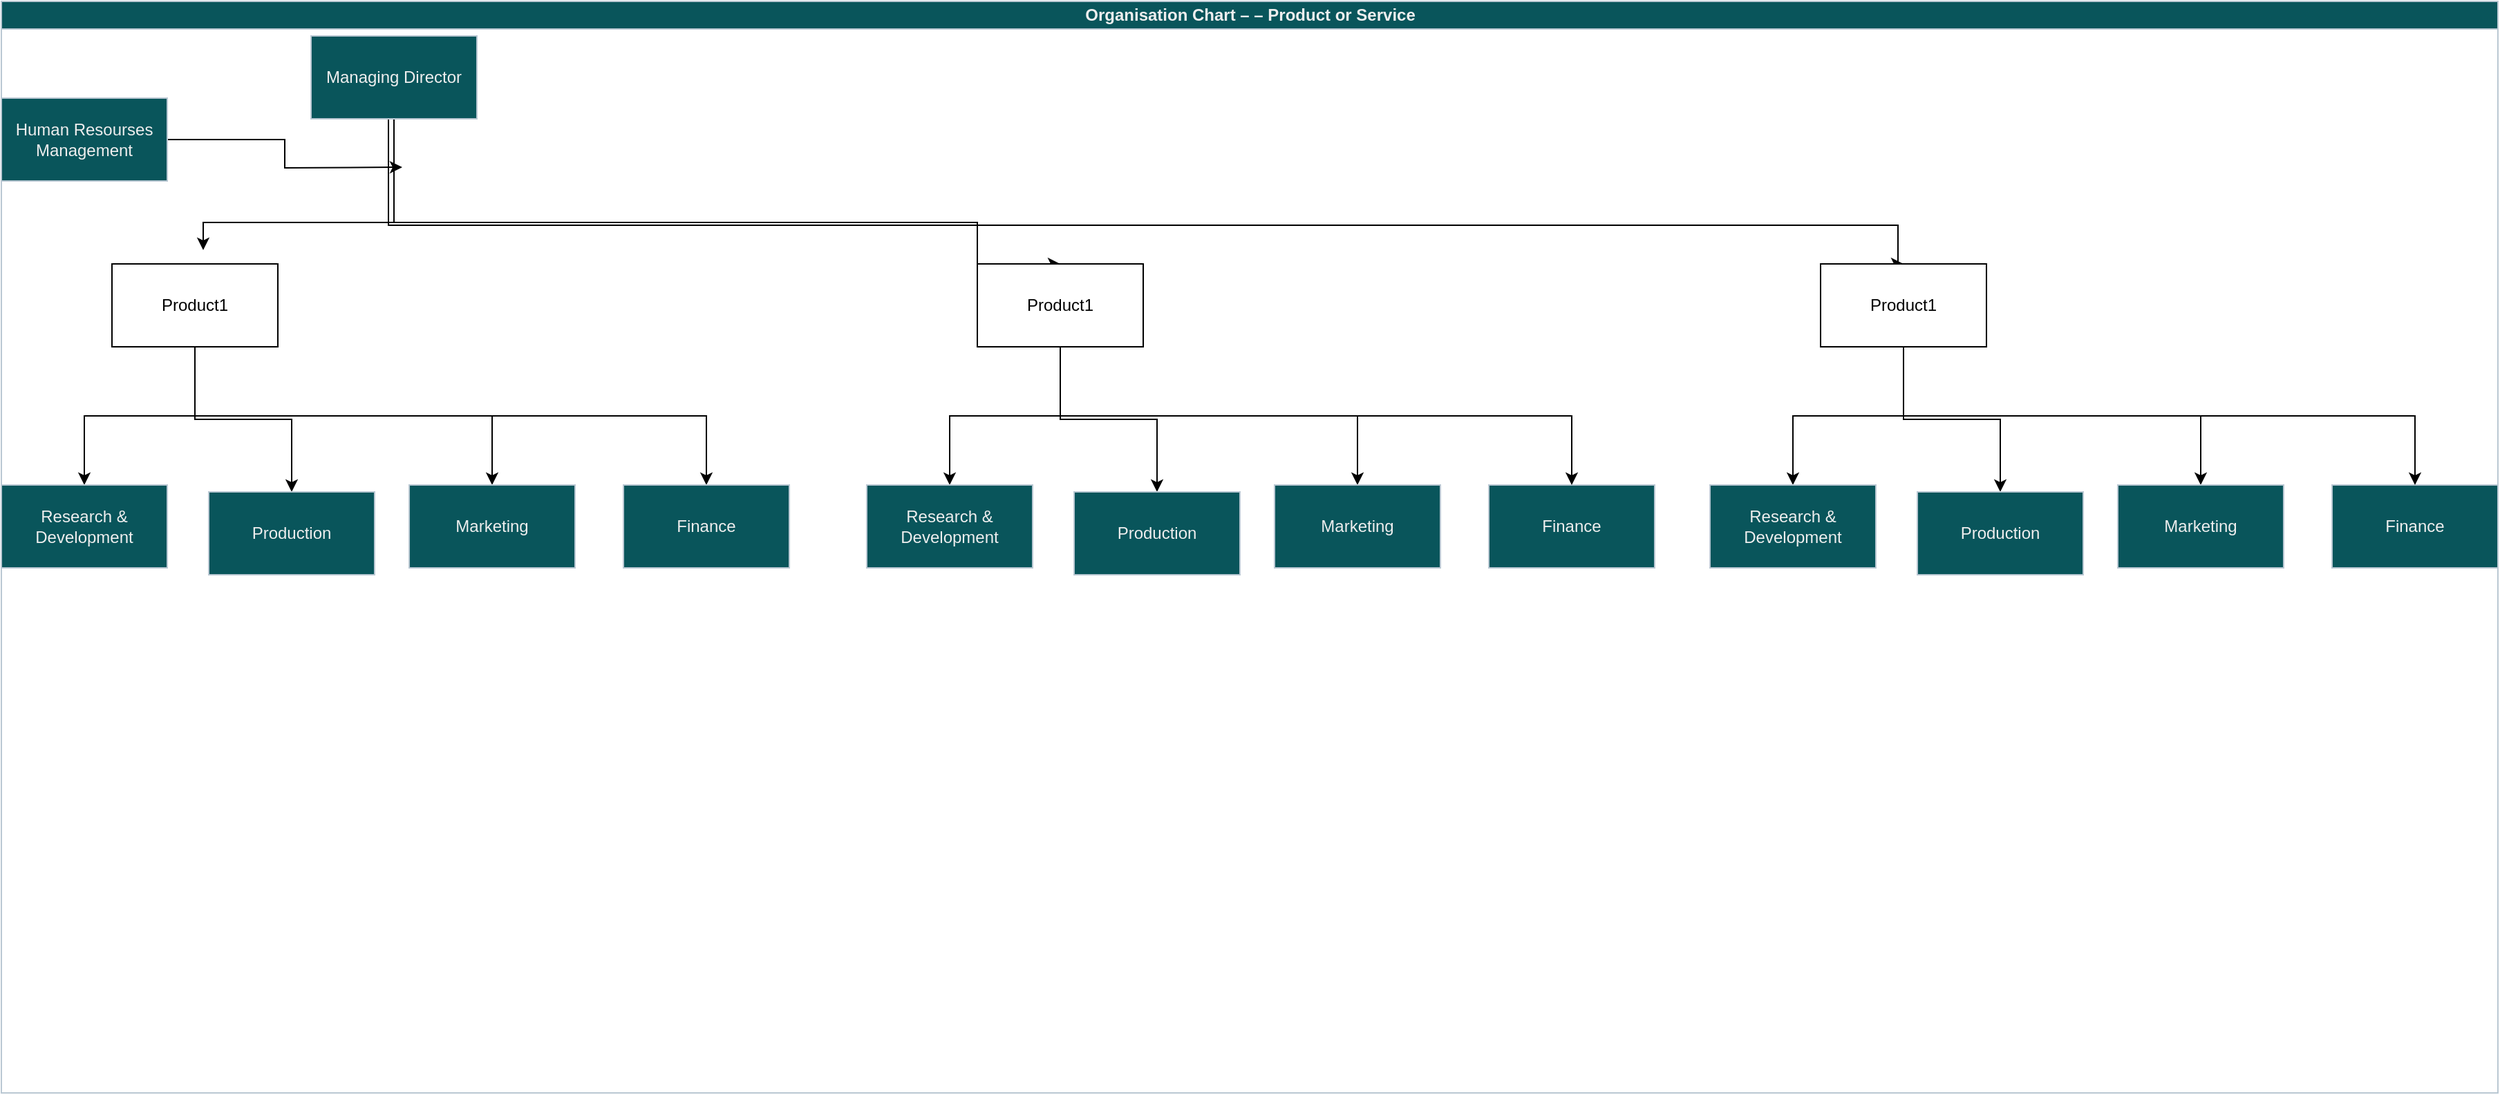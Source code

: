 <mxfile version="21.7.5" type="github">
  <diagram name="Page-1" id="b9IeArBSeiIrmDATI0ZP">
    <mxGraphModel dx="1218" dy="2091" grid="1" gridSize="10" guides="1" tooltips="1" connect="1" arrows="1" fold="1" page="1" pageScale="1" pageWidth="827" pageHeight="1169" math="0" shadow="0">
      <root>
        <mxCell id="0" />
        <mxCell id="1" parent="0" />
        <mxCell id="xiskA4ctPd6j8yVvfaqU-1" value="Organisation Chart – – Product or Service" style="swimlane;html=1;startSize=20;horizontal=1;containerType=tree;glass=0;labelBackgroundColor=none;fillColor=#09555B;strokeColor=#BAC8D3;fontColor=#EEEEEE;" vertex="1" parent="1">
          <mxGeometry x="150" y="-50" width="1806" height="790" as="geometry" />
        </mxCell>
        <mxCell id="xiskA4ctPd6j8yVvfaqU-33" style="edgeStyle=orthogonalEdgeStyle;rounded=0;orthogonalLoop=1;jettySize=auto;html=1;" edge="1" parent="xiskA4ctPd6j8yVvfaqU-1" source="xiskA4ctPd6j8yVvfaqU-21" target="xiskA4ctPd6j8yVvfaqU-26">
          <mxGeometry relative="1" as="geometry">
            <Array as="points">
              <mxPoint x="140" y="300" />
              <mxPoint x="510" y="300" />
            </Array>
          </mxGeometry>
        </mxCell>
        <mxCell id="xiskA4ctPd6j8yVvfaqU-21" value="Product1" style="rounded=0;whiteSpace=wrap;html=1;" vertex="1" parent="xiskA4ctPd6j8yVvfaqU-1">
          <mxGeometry x="80" y="190" width="120" height="60" as="geometry" />
        </mxCell>
        <mxCell id="xiskA4ctPd6j8yVvfaqU-85" style="edgeStyle=orthogonalEdgeStyle;rounded=0;orthogonalLoop=1;jettySize=auto;html=1;" edge="1" parent="xiskA4ctPd6j8yVvfaqU-1" source="xiskA4ctPd6j8yVvfaqU-6">
          <mxGeometry relative="1" as="geometry">
            <mxPoint x="146" y="180" as="targetPoint" />
            <Array as="points">
              <mxPoint x="284" y="160" />
              <mxPoint x="146" y="160" />
            </Array>
          </mxGeometry>
        </mxCell>
        <mxCell id="xiskA4ctPd6j8yVvfaqU-86" style="edgeStyle=orthogonalEdgeStyle;rounded=0;orthogonalLoop=1;jettySize=auto;html=1;entryX=0.5;entryY=0;entryDx=0;entryDy=0;" edge="1" parent="xiskA4ctPd6j8yVvfaqU-1" source="xiskA4ctPd6j8yVvfaqU-6" target="xiskA4ctPd6j8yVvfaqU-63">
          <mxGeometry relative="1" as="geometry">
            <mxPoint x="760" y="150" as="targetPoint" />
            <Array as="points">
              <mxPoint x="284" y="160" />
              <mxPoint x="706" y="160" />
              <mxPoint x="706" y="190" />
            </Array>
          </mxGeometry>
        </mxCell>
        <mxCell id="xiskA4ctPd6j8yVvfaqU-87" style="edgeStyle=orthogonalEdgeStyle;rounded=0;orthogonalLoop=1;jettySize=auto;html=1;entryX=0.5;entryY=0;entryDx=0;entryDy=0;" edge="1" parent="xiskA4ctPd6j8yVvfaqU-1" target="xiskA4ctPd6j8yVvfaqU-71">
          <mxGeometry relative="1" as="geometry">
            <mxPoint x="280.0" y="37.46" as="sourcePoint" />
            <mxPoint x="1372" y="142.46" as="targetPoint" />
            <Array as="points">
              <mxPoint x="280" y="162" />
              <mxPoint x="1372" y="162" />
              <mxPoint x="1372" y="190" />
            </Array>
          </mxGeometry>
        </mxCell>
        <mxCell id="xiskA4ctPd6j8yVvfaqU-6" value="Managing Director" style="rounded=0;whiteSpace=wrap;html=1;labelBackgroundColor=none;fillColor=#09555B;strokeColor=#BAC8D3;fontColor=#EEEEEE;" vertex="1" parent="xiskA4ctPd6j8yVvfaqU-1">
          <mxGeometry x="224" y="25" width="120" height="60" as="geometry" />
        </mxCell>
        <mxCell id="xiskA4ctPd6j8yVvfaqU-89" style="edgeStyle=orthogonalEdgeStyle;rounded=0;orthogonalLoop=1;jettySize=auto;html=1;exitX=1;exitY=0.5;exitDx=0;exitDy=0;" edge="1" parent="xiskA4ctPd6j8yVvfaqU-1" source="xiskA4ctPd6j8yVvfaqU-19">
          <mxGeometry relative="1" as="geometry">
            <mxPoint x="290" y="120" as="targetPoint" />
          </mxGeometry>
        </mxCell>
        <mxCell id="xiskA4ctPd6j8yVvfaqU-19" value="Human Resourses Management" style="rounded=0;whiteSpace=wrap;html=1;labelBackgroundColor=none;fillColor=#09555B;strokeColor=#BAC8D3;fontColor=#EEEEEE;" vertex="1" parent="xiskA4ctPd6j8yVvfaqU-1">
          <mxGeometry y="70" width="120" height="60" as="geometry" />
        </mxCell>
        <mxCell id="xiskA4ctPd6j8yVvfaqU-28" style="edgeStyle=orthogonalEdgeStyle;rounded=0;orthogonalLoop=1;jettySize=auto;html=1;entryX=0.5;entryY=0;entryDx=0;entryDy=0;" edge="1" parent="xiskA4ctPd6j8yVvfaqU-1" source="xiskA4ctPd6j8yVvfaqU-21" target="xiskA4ctPd6j8yVvfaqU-24">
          <mxGeometry relative="1" as="geometry" />
        </mxCell>
        <mxCell id="xiskA4ctPd6j8yVvfaqU-29" style="edgeStyle=orthogonalEdgeStyle;rounded=0;orthogonalLoop=1;jettySize=auto;html=1;" edge="1" parent="xiskA4ctPd6j8yVvfaqU-1" source="xiskA4ctPd6j8yVvfaqU-21" target="xiskA4ctPd6j8yVvfaqU-25">
          <mxGeometry relative="1" as="geometry" />
        </mxCell>
        <mxCell id="xiskA4ctPd6j8yVvfaqU-30" style="edgeStyle=orthogonalEdgeStyle;rounded=0;orthogonalLoop=1;jettySize=auto;html=1;" edge="1" parent="xiskA4ctPd6j8yVvfaqU-1" target="xiskA4ctPd6j8yVvfaqU-27">
          <mxGeometry relative="1" as="geometry">
            <mxPoint x="140" y="250" as="sourcePoint" />
            <Array as="points">
              <mxPoint x="140" y="300" />
              <mxPoint x="355" y="300" />
            </Array>
          </mxGeometry>
        </mxCell>
        <mxCell id="xiskA4ctPd6j8yVvfaqU-24" value="Research &amp;amp; Development" style="rounded=0;whiteSpace=wrap;html=1;labelBackgroundColor=none;fillColor=#09555B;strokeColor=#BAC8D3;fontColor=#EEEEEE;" vertex="1" parent="xiskA4ctPd6j8yVvfaqU-1">
          <mxGeometry y="350" width="120" height="60" as="geometry" />
        </mxCell>
        <mxCell id="xiskA4ctPd6j8yVvfaqU-25" value="Production" style="rounded=0;whiteSpace=wrap;html=1;labelBackgroundColor=none;fillColor=#09555B;strokeColor=#BAC8D3;fontColor=#EEEEEE;" vertex="1" parent="xiskA4ctPd6j8yVvfaqU-1">
          <mxGeometry x="150" y="355" width="120" height="60" as="geometry" />
        </mxCell>
        <mxCell id="xiskA4ctPd6j8yVvfaqU-26" value="Finance" style="rounded=0;whiteSpace=wrap;html=1;labelBackgroundColor=none;fillColor=#09555B;strokeColor=#BAC8D3;fontColor=#EEEEEE;" vertex="1" parent="xiskA4ctPd6j8yVvfaqU-1">
          <mxGeometry x="450.0" y="350" width="120" height="60" as="geometry" />
        </mxCell>
        <mxCell id="xiskA4ctPd6j8yVvfaqU-27" value="Marketing" style="rounded=0;whiteSpace=wrap;html=1;labelBackgroundColor=none;fillColor=#09555B;strokeColor=#BAC8D3;fontColor=#EEEEEE;" vertex="1" parent="xiskA4ctPd6j8yVvfaqU-1">
          <mxGeometry x="295" y="350" width="120" height="60" as="geometry" />
        </mxCell>
        <mxCell id="xiskA4ctPd6j8yVvfaqU-63" value="Product1" style="rounded=0;whiteSpace=wrap;html=1;" vertex="1" parent="xiskA4ctPd6j8yVvfaqU-1">
          <mxGeometry x="706" y="190" width="120" height="60" as="geometry" />
        </mxCell>
        <mxCell id="xiskA4ctPd6j8yVvfaqU-64" style="edgeStyle=orthogonalEdgeStyle;rounded=0;orthogonalLoop=1;jettySize=auto;html=1;entryX=0.5;entryY=0;entryDx=0;entryDy=0;" edge="1" parent="xiskA4ctPd6j8yVvfaqU-1" source="xiskA4ctPd6j8yVvfaqU-63" target="xiskA4ctPd6j8yVvfaqU-67">
          <mxGeometry relative="1" as="geometry" />
        </mxCell>
        <mxCell id="xiskA4ctPd6j8yVvfaqU-65" style="edgeStyle=orthogonalEdgeStyle;rounded=0;orthogonalLoop=1;jettySize=auto;html=1;" edge="1" parent="xiskA4ctPd6j8yVvfaqU-1" source="xiskA4ctPd6j8yVvfaqU-63" target="xiskA4ctPd6j8yVvfaqU-68">
          <mxGeometry relative="1" as="geometry" />
        </mxCell>
        <mxCell id="xiskA4ctPd6j8yVvfaqU-66" style="edgeStyle=orthogonalEdgeStyle;rounded=0;orthogonalLoop=1;jettySize=auto;html=1;" edge="1" parent="xiskA4ctPd6j8yVvfaqU-1" target="xiskA4ctPd6j8yVvfaqU-70">
          <mxGeometry relative="1" as="geometry">
            <mxPoint x="766" y="250" as="sourcePoint" />
            <Array as="points">
              <mxPoint x="766" y="300" />
              <mxPoint x="981" y="300" />
            </Array>
          </mxGeometry>
        </mxCell>
        <mxCell id="xiskA4ctPd6j8yVvfaqU-67" value="Research &amp;amp; Development" style="rounded=0;whiteSpace=wrap;html=1;labelBackgroundColor=none;fillColor=#09555B;strokeColor=#BAC8D3;fontColor=#EEEEEE;" vertex="1" parent="xiskA4ctPd6j8yVvfaqU-1">
          <mxGeometry x="626" y="350" width="120" height="60" as="geometry" />
        </mxCell>
        <mxCell id="xiskA4ctPd6j8yVvfaqU-68" value="Production" style="rounded=0;whiteSpace=wrap;html=1;labelBackgroundColor=none;fillColor=#09555B;strokeColor=#BAC8D3;fontColor=#EEEEEE;" vertex="1" parent="xiskA4ctPd6j8yVvfaqU-1">
          <mxGeometry x="776" y="355" width="120" height="60" as="geometry" />
        </mxCell>
        <mxCell id="xiskA4ctPd6j8yVvfaqU-69" value="Finance" style="rounded=0;whiteSpace=wrap;html=1;labelBackgroundColor=none;fillColor=#09555B;strokeColor=#BAC8D3;fontColor=#EEEEEE;" vertex="1" parent="xiskA4ctPd6j8yVvfaqU-1">
          <mxGeometry x="1076" y="350" width="120" height="60" as="geometry" />
        </mxCell>
        <mxCell id="xiskA4ctPd6j8yVvfaqU-62" style="edgeStyle=orthogonalEdgeStyle;rounded=0;orthogonalLoop=1;jettySize=auto;html=1;" edge="1" parent="xiskA4ctPd6j8yVvfaqU-1" source="xiskA4ctPd6j8yVvfaqU-63" target="xiskA4ctPd6j8yVvfaqU-69">
          <mxGeometry relative="1" as="geometry">
            <Array as="points">
              <mxPoint x="766" y="300" />
              <mxPoint x="1136" y="300" />
            </Array>
          </mxGeometry>
        </mxCell>
        <mxCell id="xiskA4ctPd6j8yVvfaqU-70" value="Marketing" style="rounded=0;whiteSpace=wrap;html=1;labelBackgroundColor=none;fillColor=#09555B;strokeColor=#BAC8D3;fontColor=#EEEEEE;" vertex="1" parent="xiskA4ctPd6j8yVvfaqU-1">
          <mxGeometry x="921" y="350" width="120" height="60" as="geometry" />
        </mxCell>
        <mxCell id="xiskA4ctPd6j8yVvfaqU-71" value="Product1" style="rounded=0;whiteSpace=wrap;html=1;" vertex="1" parent="xiskA4ctPd6j8yVvfaqU-1">
          <mxGeometry x="1316" y="190" width="120" height="60" as="geometry" />
        </mxCell>
        <mxCell id="xiskA4ctPd6j8yVvfaqU-72" style="edgeStyle=orthogonalEdgeStyle;rounded=0;orthogonalLoop=1;jettySize=auto;html=1;entryX=0.5;entryY=0;entryDx=0;entryDy=0;" edge="1" parent="xiskA4ctPd6j8yVvfaqU-1" source="xiskA4ctPd6j8yVvfaqU-71" target="xiskA4ctPd6j8yVvfaqU-75">
          <mxGeometry relative="1" as="geometry" />
        </mxCell>
        <mxCell id="xiskA4ctPd6j8yVvfaqU-73" style="edgeStyle=orthogonalEdgeStyle;rounded=0;orthogonalLoop=1;jettySize=auto;html=1;" edge="1" parent="xiskA4ctPd6j8yVvfaqU-1" source="xiskA4ctPd6j8yVvfaqU-71" target="xiskA4ctPd6j8yVvfaqU-76">
          <mxGeometry relative="1" as="geometry" />
        </mxCell>
        <mxCell id="xiskA4ctPd6j8yVvfaqU-74" style="edgeStyle=orthogonalEdgeStyle;rounded=0;orthogonalLoop=1;jettySize=auto;html=1;" edge="1" parent="xiskA4ctPd6j8yVvfaqU-1" target="xiskA4ctPd6j8yVvfaqU-79">
          <mxGeometry relative="1" as="geometry">
            <mxPoint x="1376" y="250" as="sourcePoint" />
            <Array as="points">
              <mxPoint x="1376" y="300" />
              <mxPoint x="1591" y="300" />
            </Array>
          </mxGeometry>
        </mxCell>
        <mxCell id="xiskA4ctPd6j8yVvfaqU-75" value="Research &amp;amp; Development" style="rounded=0;whiteSpace=wrap;html=1;labelBackgroundColor=none;fillColor=#09555B;strokeColor=#BAC8D3;fontColor=#EEEEEE;" vertex="1" parent="xiskA4ctPd6j8yVvfaqU-1">
          <mxGeometry x="1236" y="350" width="120" height="60" as="geometry" />
        </mxCell>
        <mxCell id="xiskA4ctPd6j8yVvfaqU-76" value="Production" style="rounded=0;whiteSpace=wrap;html=1;labelBackgroundColor=none;fillColor=#09555B;strokeColor=#BAC8D3;fontColor=#EEEEEE;" vertex="1" parent="xiskA4ctPd6j8yVvfaqU-1">
          <mxGeometry x="1386" y="355" width="120" height="60" as="geometry" />
        </mxCell>
        <mxCell id="xiskA4ctPd6j8yVvfaqU-77" value="Finance" style="rounded=0;whiteSpace=wrap;html=1;labelBackgroundColor=none;fillColor=#09555B;strokeColor=#BAC8D3;fontColor=#EEEEEE;" vertex="1" parent="xiskA4ctPd6j8yVvfaqU-1">
          <mxGeometry x="1686" y="350" width="120" height="60" as="geometry" />
        </mxCell>
        <mxCell id="xiskA4ctPd6j8yVvfaqU-78" style="edgeStyle=orthogonalEdgeStyle;rounded=0;orthogonalLoop=1;jettySize=auto;html=1;" edge="1" parent="xiskA4ctPd6j8yVvfaqU-1" source="xiskA4ctPd6j8yVvfaqU-71" target="xiskA4ctPd6j8yVvfaqU-77">
          <mxGeometry relative="1" as="geometry">
            <Array as="points">
              <mxPoint x="1376" y="300" />
              <mxPoint x="1746" y="300" />
            </Array>
          </mxGeometry>
        </mxCell>
        <mxCell id="xiskA4ctPd6j8yVvfaqU-79" value="Marketing" style="rounded=0;whiteSpace=wrap;html=1;labelBackgroundColor=none;fillColor=#09555B;strokeColor=#BAC8D3;fontColor=#EEEEEE;" vertex="1" parent="xiskA4ctPd6j8yVvfaqU-1">
          <mxGeometry x="1531" y="350" width="120" height="60" as="geometry" />
        </mxCell>
      </root>
    </mxGraphModel>
  </diagram>
</mxfile>
